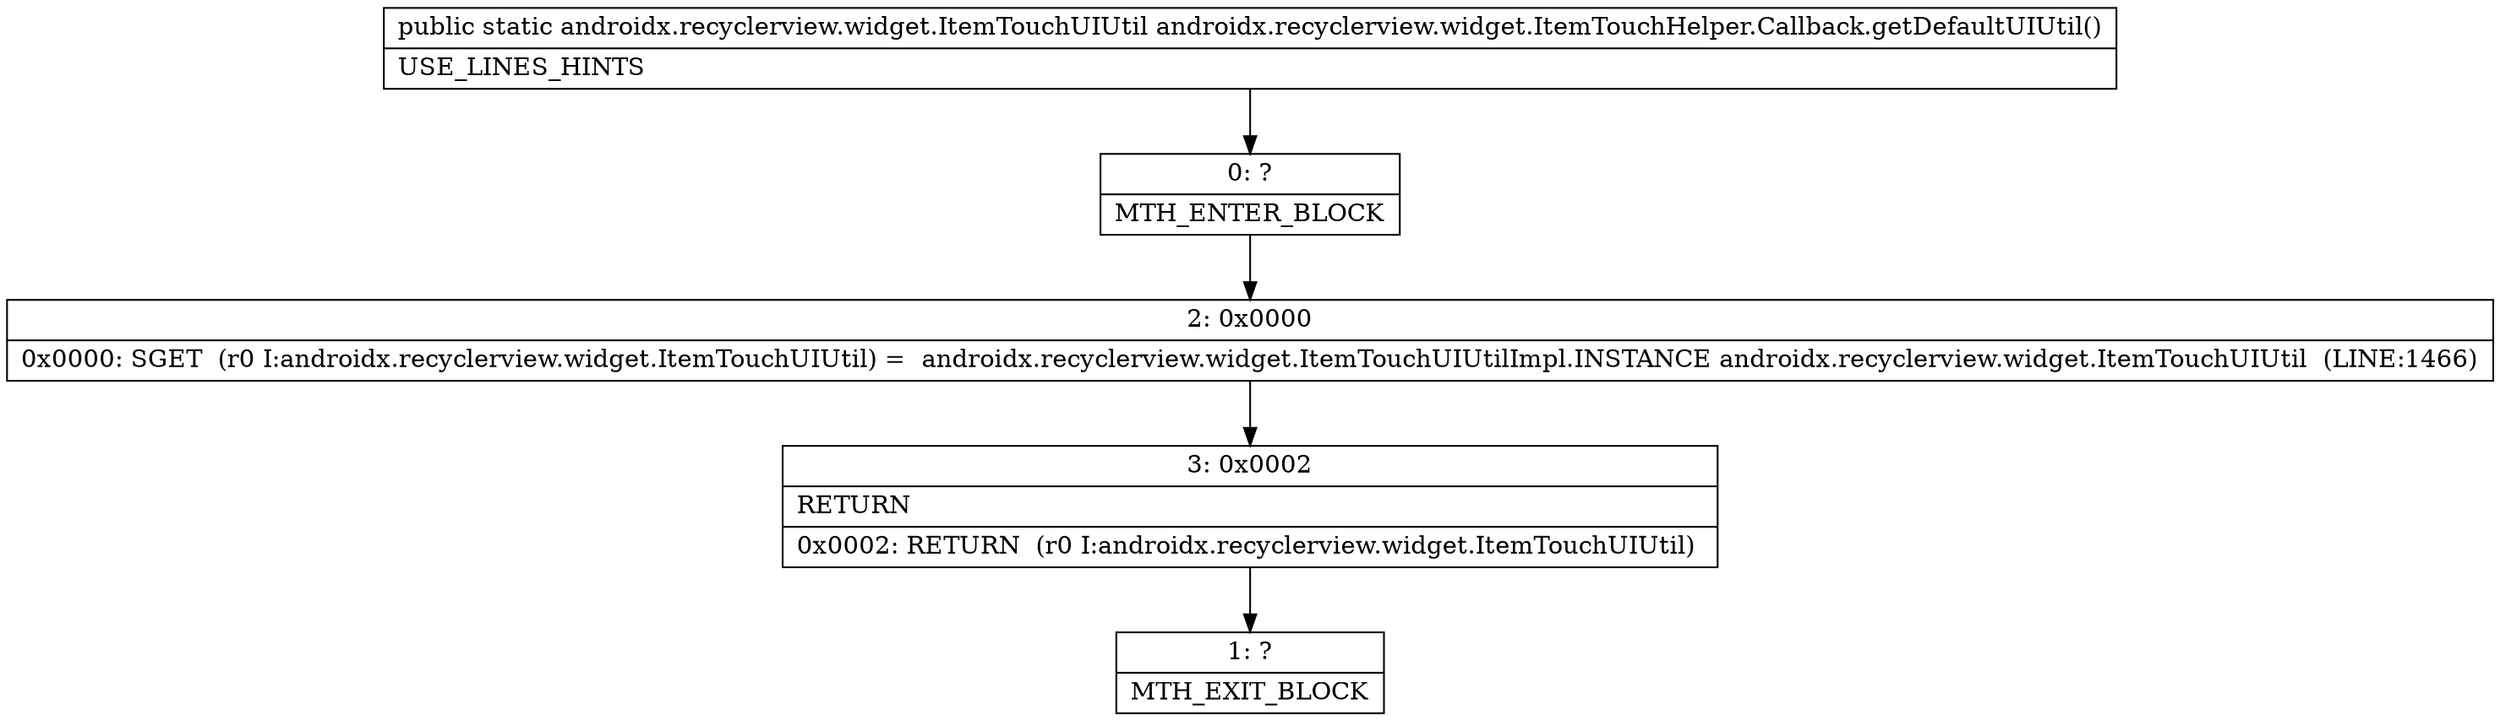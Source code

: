 digraph "CFG forandroidx.recyclerview.widget.ItemTouchHelper.Callback.getDefaultUIUtil()Landroidx\/recyclerview\/widget\/ItemTouchUIUtil;" {
Node_0 [shape=record,label="{0\:\ ?|MTH_ENTER_BLOCK\l}"];
Node_2 [shape=record,label="{2\:\ 0x0000|0x0000: SGET  (r0 I:androidx.recyclerview.widget.ItemTouchUIUtil) =  androidx.recyclerview.widget.ItemTouchUIUtilImpl.INSTANCE androidx.recyclerview.widget.ItemTouchUIUtil  (LINE:1466)\l}"];
Node_3 [shape=record,label="{3\:\ 0x0002|RETURN\l|0x0002: RETURN  (r0 I:androidx.recyclerview.widget.ItemTouchUIUtil) \l}"];
Node_1 [shape=record,label="{1\:\ ?|MTH_EXIT_BLOCK\l}"];
MethodNode[shape=record,label="{public static androidx.recyclerview.widget.ItemTouchUIUtil androidx.recyclerview.widget.ItemTouchHelper.Callback.getDefaultUIUtil()  | USE_LINES_HINTS\l}"];
MethodNode -> Node_0;Node_0 -> Node_2;
Node_2 -> Node_3;
Node_3 -> Node_1;
}

